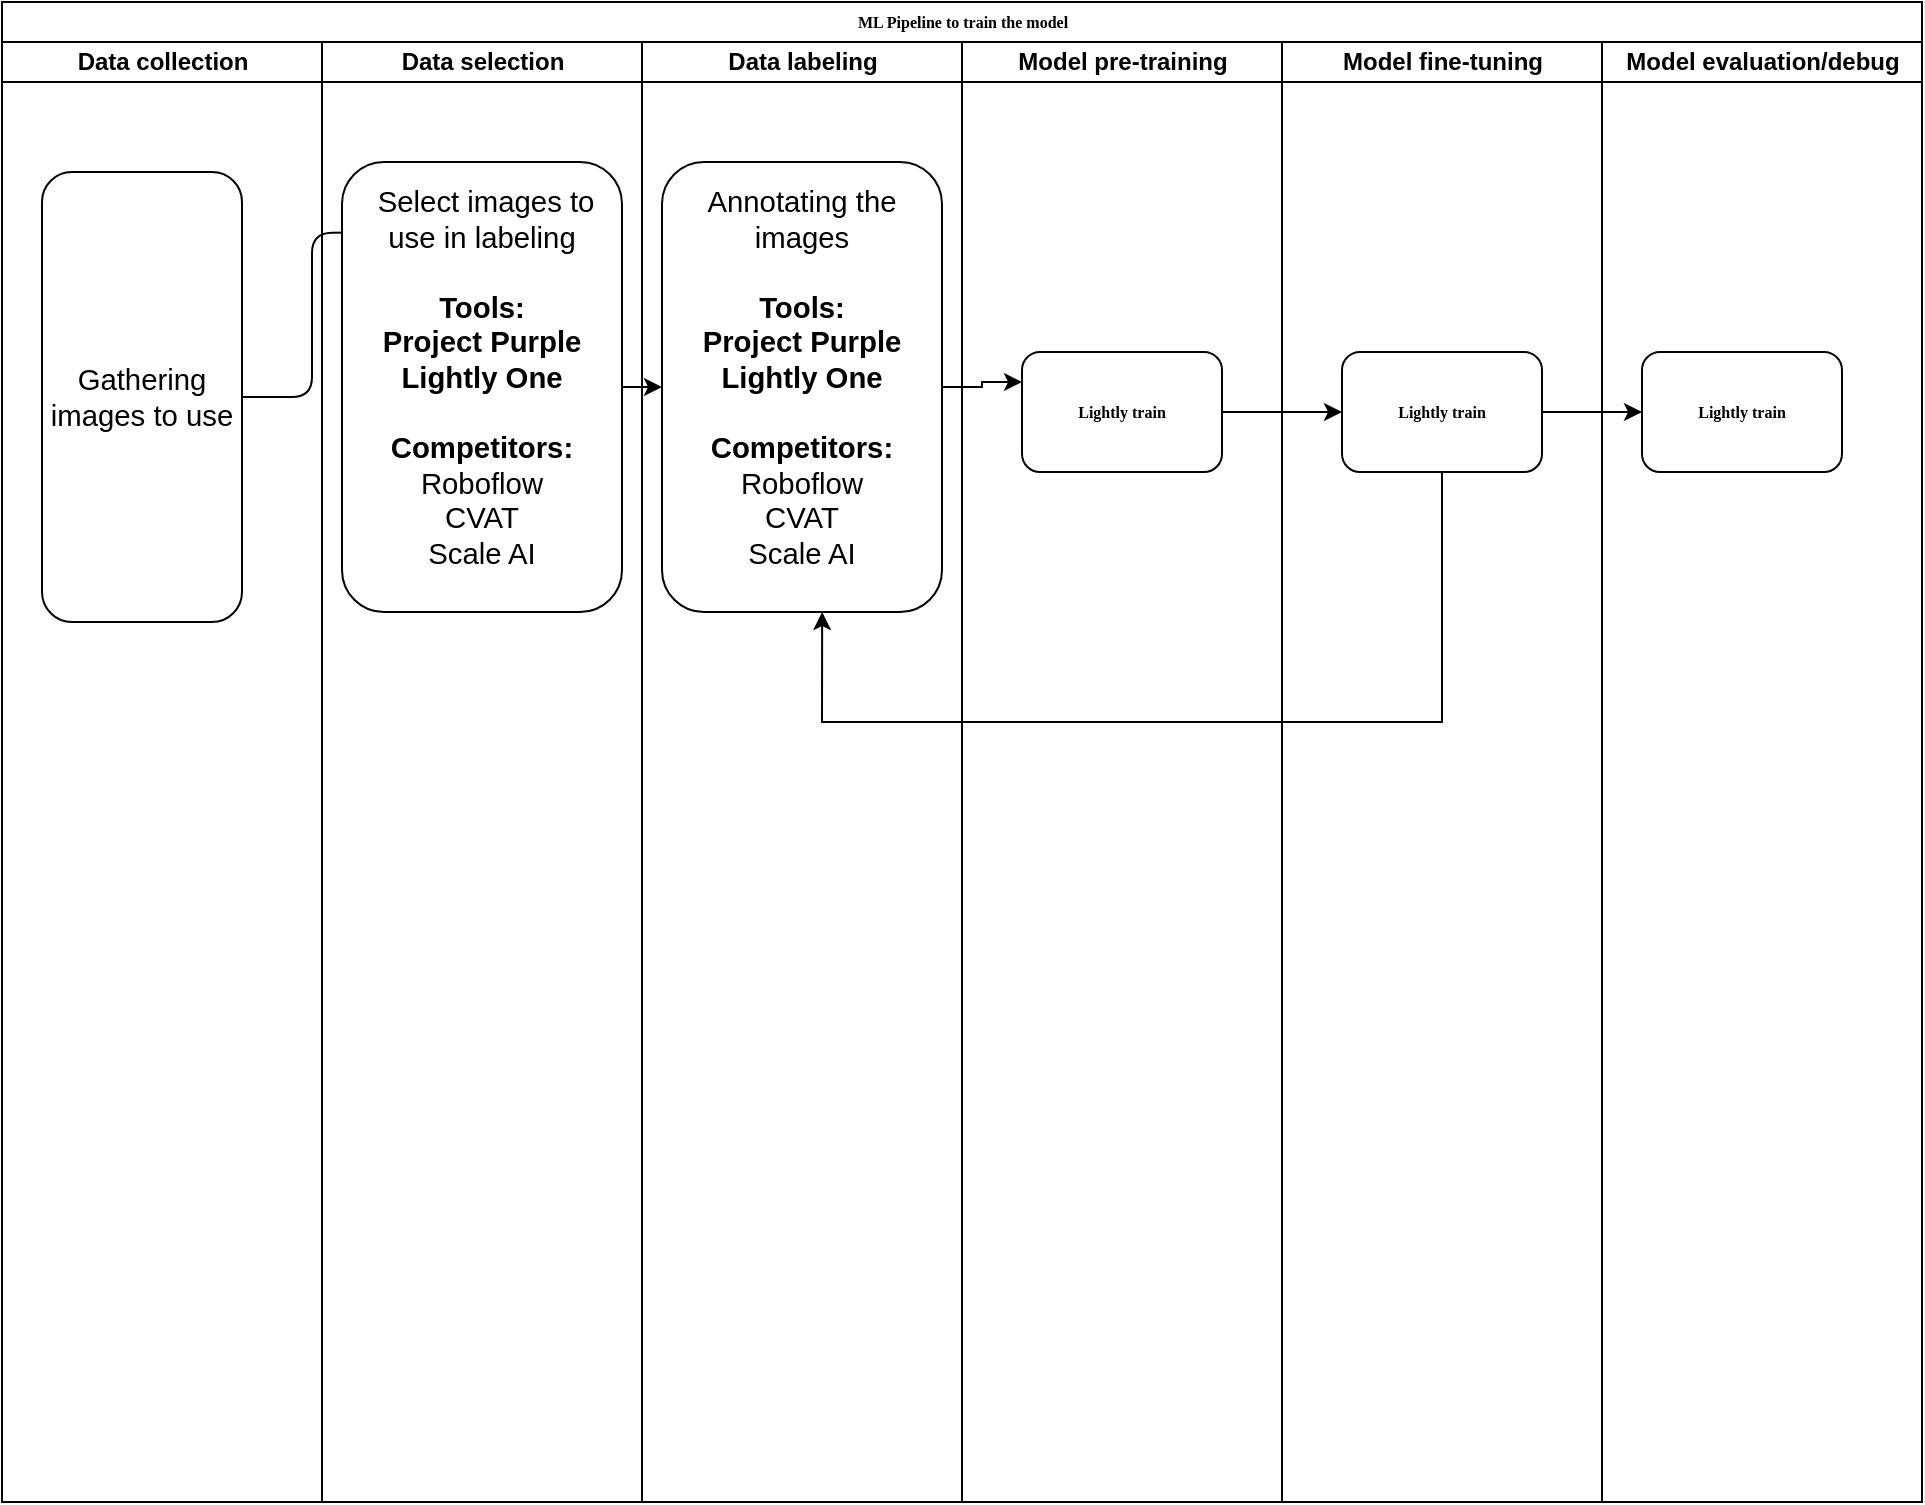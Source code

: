 <mxfile version="26.0.11">
  <diagram name="Page-1" id="74e2e168-ea6b-b213-b513-2b3c1d86103e">
    <mxGraphModel dx="1207" dy="805" grid="1" gridSize="10" guides="1" tooltips="1" connect="1" arrows="1" fold="1" page="1" pageScale="1" pageWidth="1100" pageHeight="850" background="none" math="0" shadow="0">
      <root>
        <mxCell id="0" />
        <mxCell id="1" parent="0" />
        <mxCell id="77e6c97f196da883-1" value="ML Pipeline to train the model" style="swimlane;html=1;childLayout=stackLayout;startSize=20;rounded=0;shadow=0;labelBackgroundColor=none;strokeWidth=1;fontFamily=Verdana;fontSize=8;align=center;" parent="1" vertex="1">
          <mxGeometry x="70" y="40" width="960" height="750" as="geometry" />
        </mxCell>
        <mxCell id="77e6c97f196da883-2" value="Data collection" style="swimlane;html=1;startSize=20;" parent="77e6c97f196da883-1" vertex="1">
          <mxGeometry y="20" width="160" height="730" as="geometry" />
        </mxCell>
        <mxCell id="77e6c97f196da883-8" value="&lt;div&gt;&lt;font face=&quot;Arial, sans-serif&quot;&gt;&lt;span style=&quot;font-size: 14.667px; white-space-collapse: preserve;&quot;&gt;Gathering images to use&lt;/span&gt;&lt;/font&gt;&lt;/div&gt;&lt;div&gt;&lt;span&gt;&lt;span style=&quot;font-size: 11pt; font-family: Arial, sans-serif; background-color: transparent; font-variant-numeric: normal; font-variant-east-asian: normal; font-variant-alternates: normal; font-variant-position: normal; font-variant-emoji: normal; vertical-align: baseline; white-space-collapse: preserve;&quot;&gt;&lt;/span&gt;&lt;/span&gt;&lt;/div&gt;" style="rounded=1;whiteSpace=wrap;html=1;shadow=0;labelBackgroundColor=none;strokeWidth=1;fontFamily=Verdana;fontSize=8;align=center;" parent="77e6c97f196da883-2" vertex="1">
          <mxGeometry x="20" y="65" width="100" height="225" as="geometry" />
        </mxCell>
        <mxCell id="LJO9G74lNwaYvlsC__Hm-2" style="edgeStyle=orthogonalEdgeStyle;rounded=0;orthogonalLoop=1;jettySize=auto;html=1;exitX=0.5;exitY=1;exitDx=0;exitDy=0;" edge="1" parent="77e6c97f196da883-2" source="77e6c97f196da883-8" target="77e6c97f196da883-8">
          <mxGeometry relative="1" as="geometry" />
        </mxCell>
        <mxCell id="77e6c97f196da883-26" style="edgeStyle=orthogonalEdgeStyle;rounded=1;html=1;labelBackgroundColor=none;startArrow=none;startFill=0;startSize=5;endArrow=classicThin;endFill=1;endSize=5;jettySize=auto;orthogonalLoop=1;strokeWidth=1;fontFamily=Verdana;fontSize=8" parent="77e6c97f196da883-1" source="77e6c97f196da883-8" edge="1">
          <mxGeometry relative="1" as="geometry">
            <mxPoint x="190" y="115" as="targetPoint" />
          </mxGeometry>
        </mxCell>
        <mxCell id="77e6c97f196da883-3" value="Data selection" style="swimlane;html=1;startSize=20;" parent="77e6c97f196da883-1" vertex="1">
          <mxGeometry x="160" y="20" width="160" height="730" as="geometry" />
        </mxCell>
        <mxCell id="LJO9G74lNwaYvlsC__Hm-4" value="&lt;div&gt;&lt;span id=&quot;docs-internal-guid-82303651-7fff-2bfb-2805-9c8e2e1c4c9d&quot;&gt;&lt;span style=&quot;font-size: 11pt; font-family: Arial, sans-serif; background-color: transparent; font-variant-numeric: normal; font-variant-east-asian: normal; font-variant-alternates: normal; font-variant-position: normal; font-variant-emoji: normal; vertical-align: baseline; white-space-collapse: preserve;&quot;&gt; Select images to use in labeling&lt;br&gt;&lt;br&gt;&lt;b&gt;Tools:&lt;br&gt;&lt;/b&gt;&lt;div style=&quot;font-family: Verdana; font-size: 8px; white-space-collapse: collapse;&quot;&gt;&lt;span style=&quot;font-size: 11pt; font-family: Arial, sans-serif; background-color: transparent; font-variant-numeric: normal; font-variant-east-asian: normal; font-variant-alternates: normal; font-variant-position: normal; font-variant-emoji: normal; vertical-align: baseline; white-space-collapse: preserve;&quot;&gt;&lt;b&gt;Project Purple&lt;/b&gt;&lt;/span&gt;&lt;/div&gt;&lt;div style=&quot;font-family: Verdana; font-size: 8px; white-space-collapse: collapse;&quot;&gt;&lt;span style=&quot;font-size: 11pt; font-family: Arial, sans-serif; background-color: transparent; font-variant-numeric: normal; font-variant-east-asian: normal; font-variant-alternates: normal; font-variant-position: normal; font-variant-emoji: normal; vertical-align: baseline; white-space-collapse: preserve;&quot;&gt;&lt;b&gt;Lightly One&lt;/b&gt;&lt;/span&gt;&lt;/div&gt;&lt;div style=&quot;font-family: Verdana; font-size: 8px; white-space-collapse: collapse;&quot;&gt;&lt;span style=&quot;font-size: 11pt; font-family: Arial, sans-serif; background-color: transparent; font-variant-numeric: normal; font-variant-east-asian: normal; font-variant-alternates: normal; font-variant-position: normal; font-variant-emoji: normal; vertical-align: baseline; white-space-collapse: preserve;&quot;&gt;&lt;b&gt;&lt;br&gt;Competitors:&lt;/b&gt;&lt;/span&gt;&lt;/div&gt;&lt;b&gt;&lt;/b&gt;&lt;/span&gt;&lt;/span&gt;&lt;b&gt;&lt;/b&gt;&lt;/div&gt;&lt;div&gt;&lt;span style=&quot;background-color: transparent; font-family: Arial, sans-serif; font-size: 11pt; white-space-collapse: preserve; color: light-dark(rgb(0, 0, 0), rgb(255, 255, 255));&quot;&gt;Roboflow&lt;/span&gt;&lt;/div&gt;&lt;div&gt;&lt;span&gt;&lt;span style=&quot;font-size: 11pt; font-family: Arial, sans-serif; background-color: transparent; font-variant-numeric: normal; font-variant-east-asian: normal; font-variant-alternates: normal; font-variant-position: normal; font-variant-emoji: normal; vertical-align: baseline; white-space-collapse: preserve;&quot;&gt;CVAT&lt;br&gt;Scale AI&lt;/span&gt;&lt;/span&gt;&lt;/div&gt;&lt;div&gt;&lt;br&gt;&lt;/div&gt;" style="rounded=1;whiteSpace=wrap;html=1;shadow=0;labelBackgroundColor=none;strokeWidth=1;fontFamily=Verdana;fontSize=8;align=center;" vertex="1" parent="77e6c97f196da883-3">
          <mxGeometry x="10" y="60" width="140" height="225" as="geometry" />
        </mxCell>
        <mxCell id="77e6c97f196da883-4" value="Data labeling" style="swimlane;html=1;startSize=20;" parent="77e6c97f196da883-1" vertex="1">
          <mxGeometry x="320" y="20" width="160" height="730" as="geometry" />
        </mxCell>
        <mxCell id="LJO9G74lNwaYvlsC__Hm-8" value="&lt;div&gt;&lt;span id=&quot;docs-internal-guid-82303651-7fff-2bfb-2805-9c8e2e1c4c9d&quot;&gt;&lt;span style=&quot;font-size: 11pt; font-family: Arial, sans-serif; background-color: transparent; font-variant-numeric: normal; font-variant-east-asian: normal; font-variant-alternates: normal; font-variant-position: normal; font-variant-emoji: normal; vertical-align: baseline; white-space-collapse: preserve;&quot;&gt;Annotating the images&lt;br&gt;&lt;br&gt;&lt;b&gt;Tools:&lt;br/&gt;&lt;/b&gt;&lt;div style=&quot;font-family: Verdana; font-size: 8px; white-space-collapse: collapse;&quot;&gt;&lt;span style=&quot;font-size: 11pt; font-family: Arial, sans-serif; background-color: transparent; font-variant-numeric: normal; font-variant-east-asian: normal; font-variant-alternates: normal; font-variant-position: normal; font-variant-emoji: normal; vertical-align: baseline; white-space-collapse: preserve;&quot;&gt;&lt;b&gt;Project Purple&lt;/b&gt;&lt;/span&gt;&lt;/div&gt;&lt;div style=&quot;font-family: Verdana; font-size: 8px; white-space-collapse: collapse;&quot;&gt;&lt;span style=&quot;font-size: 11pt; font-family: Arial, sans-serif; background-color: transparent; font-variant-numeric: normal; font-variant-east-asian: normal; font-variant-alternates: normal; font-variant-position: normal; font-variant-emoji: normal; vertical-align: baseline; white-space-collapse: preserve;&quot;&gt;&lt;b&gt;Lightly One&lt;/b&gt;&lt;/span&gt;&lt;/div&gt;&lt;div style=&quot;font-family: Verdana; font-size: 8px; white-space-collapse: collapse;&quot;&gt;&lt;span style=&quot;font-size: 11pt; font-family: Arial, sans-serif; background-color: transparent; font-variant-numeric: normal; font-variant-east-asian: normal; font-variant-alternates: normal; font-variant-position: normal; font-variant-emoji: normal; vertical-align: baseline; white-space-collapse: preserve;&quot;&gt;&lt;b&gt;&lt;br/&gt;Competitors:&lt;/b&gt;&lt;/span&gt;&lt;/div&gt;&lt;b&gt;&lt;/b&gt;&lt;/span&gt;&lt;/span&gt;&lt;b&gt;&lt;/b&gt;&lt;/div&gt;&lt;div&gt;&lt;span style=&quot;background-color: transparent; font-family: Arial, sans-serif; font-size: 11pt; white-space-collapse: preserve; color: light-dark(rgb(0, 0, 0), rgb(255, 255, 255));&quot;&gt;Roboflow&lt;/span&gt;&lt;/div&gt;&lt;div&gt;&lt;span&gt;&lt;span style=&quot;font-size: 11pt; font-family: Arial, sans-serif; background-color: transparent; font-variant-numeric: normal; font-variant-east-asian: normal; font-variant-alternates: normal; font-variant-position: normal; font-variant-emoji: normal; vertical-align: baseline; white-space-collapse: preserve;&quot;&gt;CVAT&lt;br&gt;Scale AI&lt;/span&gt;&lt;/span&gt;&lt;/div&gt;&lt;div&gt;&lt;br&gt;&lt;/div&gt;" style="rounded=1;whiteSpace=wrap;html=1;shadow=0;labelBackgroundColor=none;strokeWidth=1;fontFamily=Verdana;fontSize=8;align=center;" vertex="1" parent="77e6c97f196da883-4">
          <mxGeometry x="10" y="60" width="140" height="225" as="geometry" />
        </mxCell>
        <mxCell id="77e6c97f196da883-5" value="Model pre-training" style="swimlane;html=1;startSize=20;" parent="77e6c97f196da883-1" vertex="1">
          <mxGeometry x="480" y="20" width="160" height="730" as="geometry" />
        </mxCell>
        <mxCell id="LJO9G74lNwaYvlsC__Hm-5" value="&lt;div&gt;&lt;b&gt;Lightly train&lt;/b&gt;&lt;/div&gt;" style="rounded=1;whiteSpace=wrap;html=1;shadow=0;labelBackgroundColor=none;strokeWidth=1;fontFamily=Verdana;fontSize=8;align=center;" vertex="1" parent="77e6c97f196da883-5">
          <mxGeometry x="30" y="155" width="100" height="60" as="geometry" />
        </mxCell>
        <mxCell id="77e6c97f196da883-6" value="Model fine-tuning" style="swimlane;html=1;startSize=20;" parent="77e6c97f196da883-1" vertex="1">
          <mxGeometry x="640" y="20" width="160" height="730" as="geometry" />
        </mxCell>
        <mxCell id="LJO9G74lNwaYvlsC__Hm-6" value="&lt;b&gt;Lightly train&lt;/b&gt;" style="rounded=1;whiteSpace=wrap;html=1;shadow=0;labelBackgroundColor=none;strokeWidth=1;fontFamily=Verdana;fontSize=8;align=center;" vertex="1" parent="77e6c97f196da883-6">
          <mxGeometry x="30" y="155" width="100" height="60" as="geometry" />
        </mxCell>
        <mxCell id="77e6c97f196da883-7" value="Model evaluation/debug" style="swimlane;html=1;startSize=20;" parent="77e6c97f196da883-1" vertex="1">
          <mxGeometry x="800" y="20" width="160" height="730" as="geometry" />
        </mxCell>
        <mxCell id="LJO9G74lNwaYvlsC__Hm-7" value="&lt;b&gt;Lightly train&lt;/b&gt;" style="rounded=1;whiteSpace=wrap;html=1;shadow=0;labelBackgroundColor=none;strokeWidth=1;fontFamily=Verdana;fontSize=8;align=center;" vertex="1" parent="77e6c97f196da883-7">
          <mxGeometry x="20" y="155" width="100" height="60" as="geometry" />
        </mxCell>
        <mxCell id="LJO9G74lNwaYvlsC__Hm-10" style="edgeStyle=orthogonalEdgeStyle;rounded=0;orthogonalLoop=1;jettySize=auto;html=1;exitX=1;exitY=0.5;exitDx=0;exitDy=0;entryX=0;entryY=0.5;entryDx=0;entryDy=0;" edge="1" parent="77e6c97f196da883-1" source="LJO9G74lNwaYvlsC__Hm-4" target="LJO9G74lNwaYvlsC__Hm-8">
          <mxGeometry relative="1" as="geometry" />
        </mxCell>
        <mxCell id="LJO9G74lNwaYvlsC__Hm-12" style="edgeStyle=orthogonalEdgeStyle;rounded=0;orthogonalLoop=1;jettySize=auto;html=1;exitX=1;exitY=0.5;exitDx=0;exitDy=0;entryX=0;entryY=0.25;entryDx=0;entryDy=0;" edge="1" parent="77e6c97f196da883-1" source="LJO9G74lNwaYvlsC__Hm-8" target="LJO9G74lNwaYvlsC__Hm-5">
          <mxGeometry relative="1" as="geometry" />
        </mxCell>
        <mxCell id="LJO9G74lNwaYvlsC__Hm-14" style="edgeStyle=orthogonalEdgeStyle;rounded=0;orthogonalLoop=1;jettySize=auto;html=1;exitX=1;exitY=0.5;exitDx=0;exitDy=0;entryX=0;entryY=0.5;entryDx=0;entryDy=0;" edge="1" parent="77e6c97f196da883-1" source="LJO9G74lNwaYvlsC__Hm-5" target="LJO9G74lNwaYvlsC__Hm-6">
          <mxGeometry relative="1" as="geometry" />
        </mxCell>
        <mxCell id="LJO9G74lNwaYvlsC__Hm-17" style="edgeStyle=orthogonalEdgeStyle;rounded=0;orthogonalLoop=1;jettySize=auto;html=1;exitX=1;exitY=0.5;exitDx=0;exitDy=0;entryX=0;entryY=0.5;entryDx=0;entryDy=0;" edge="1" parent="77e6c97f196da883-1" source="LJO9G74lNwaYvlsC__Hm-6" target="LJO9G74lNwaYvlsC__Hm-7">
          <mxGeometry relative="1" as="geometry" />
        </mxCell>
        <mxCell id="LJO9G74lNwaYvlsC__Hm-9" value="" style="endArrow=classic;html=1;rounded=0;exitX=0.5;exitY=1;exitDx=0;exitDy=0;entryX=0.572;entryY=1;entryDx=0;entryDy=0;entryPerimeter=0;" edge="1" parent="77e6c97f196da883-1" source="LJO9G74lNwaYvlsC__Hm-6" target="LJO9G74lNwaYvlsC__Hm-8">
          <mxGeometry width="50" height="50" relative="1" as="geometry">
            <mxPoint x="480" y="360" as="sourcePoint" />
            <mxPoint x="350" y="360" as="targetPoint" />
            <Array as="points">
              <mxPoint x="720" y="360" />
              <mxPoint x="410" y="360" />
            </Array>
          </mxGeometry>
        </mxCell>
      </root>
    </mxGraphModel>
  </diagram>
</mxfile>
